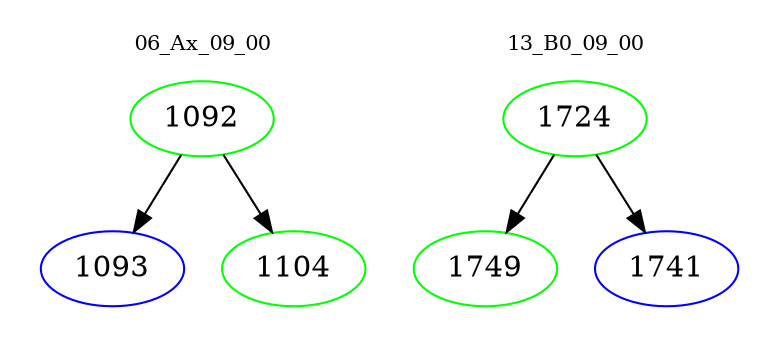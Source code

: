 digraph{
subgraph cluster_0 {
color = white
label = "06_Ax_09_00";
fontsize=10;
T0_1092 [label="1092", color="green"]
T0_1092 -> T0_1093 [color="black"]
T0_1093 [label="1093", color="blue"]
T0_1092 -> T0_1104 [color="black"]
T0_1104 [label="1104", color="green"]
}
subgraph cluster_1 {
color = white
label = "13_B0_09_00";
fontsize=10;
T1_1724 [label="1724", color="green"]
T1_1724 -> T1_1749 [color="black"]
T1_1749 [label="1749", color="green"]
T1_1724 -> T1_1741 [color="black"]
T1_1741 [label="1741", color="blue"]
}
}

